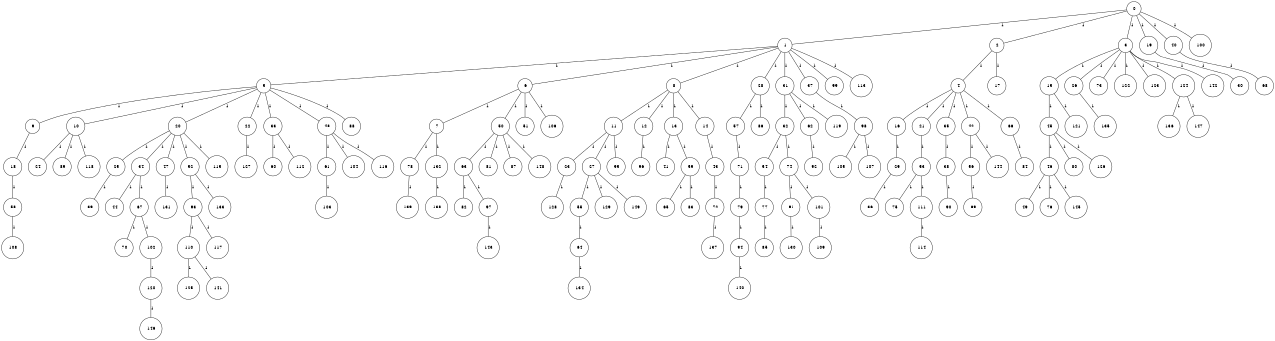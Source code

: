 graph G {
size="8.5,11;"
ratio = "expand;"
fixedsize="true;"
overlap="scale;"
node[shape=circle,width=.12,hight=.12,fontsize=12]
edge[fontsize=12]

0[label=" 0" color=black, pos="2.6708502,0.65079475!"];
1[label=" 1" color=black, pos="0.60885633,1.6703682!"];
2[label=" 2" color=black, pos="0.27111061,0.27703893!"];
3[label=" 3" color=black, pos="0.4505712,2.6491556!"];
4[label=" 4" color=black, pos="2.4834319,2.1167676!"];
5[label=" 5" color=black, pos="1.2649646,0.94380081!"];
6[label=" 6" color=black, pos="1.6660436,0.36857004!"];
7[label=" 7" color=black, pos="1.0215776,0.07841401!"];
8[label=" 8" color=black, pos="2.3121198,0.3932464!"];
9[label=" 9" color=black, pos="2.9690643,1.6280015!"];
10[label=" 10" color=black, pos="0.8105105,2.8912171!"];
11[label=" 11" color=black, pos="2.4994667,0.14285268!"];
12[label=" 12" color=black, pos="2.8346201,0.19918691!"];
13[label=" 13" color=black, pos="2.8566586,2.3890913!"];
14[label=" 14" color=black, pos="2.6172506,1.1477012!"];
15[label=" 15" color=black, pos="0.67467585,0.33125589!"];
16[label=" 16" color=black, pos="1.955324,0.90777174!"];
17[label=" 17" color=black, pos="1.7881169,1.1645633!"];
18[label=" 18" color=black, pos="1.4408137,1.8597091!"];
19[label=" 19" color=black, pos="0.5961531,0.92317904!"];
20[label=" 20" color=black, pos="0.26218205,0.53035791!"];
21[label=" 21" color=black, pos="1.2653537,0.64154278!"];
22[label=" 22" color=black, pos="0.67711054,1.5214324!"];
23[label=" 23" color=black, pos="1.0153593,1.338582!"];
24[label=" 24" color=black, pos="2.5771905,2.8950717!"];
25[label=" 25" color=black, pos="2.782127,1.9639349!"];
26[label=" 26" color=black, pos="2.1154154,0.16322104!"];
27[label=" 27" color=black, pos="0.82620577,0.14234173!"];
28[label=" 28" color=black, pos="0.20876604,2.2072284!"];
29[label=" 29" color=black, pos="0.59214884,2.356724!"];
30[label=" 30" color=black, pos="2.6380152,2.6210458!"];
31[label=" 31" color=black, pos="2.7308446,0.6240578!"];
32[label=" 32" color=black, pos="1.2059815,0.67334258!"];
33[label=" 33" color=black, pos="1.5787644,0.21104913!"];
34[label=" 34" color=black, pos="2.4609214,1.4057484!"];
35[label=" 35" color=black, pos="1.4606702,2.375515!"];
36[label=" 36" color=black, pos="2.2207897,1.143556!"];
37[label=" 37" color=black, pos="0.43151463,2.082198!"];
38[label=" 38" color=black, pos="1.3784363,0.72290435!"];
39[label=" 39" color=black, pos="1.6628715,1.417316!"];
40[label=" 40" color=black, pos="1.8660916,1.8569615!"];
41[label=" 41" color=black, pos="2.727936,1.1390359!"];
42[label=" 42" color=black, pos="1.4422808,0.47598466!"];
43[label=" 43" color=black, pos="1.0928744,2.5723873!"];
44[label=" 44" color=black, pos="0.4342431,1.1266027!"];
45[label=" 45" color=black, pos="0.21622331,1.9352876!"];
46[label=" 46" color=black, pos="0.91204444,2.7039405!"];
47[label=" 47" color=black, pos="1.0051541,1.4437689!"];
48[label=" 48" color=black, pos="2.2119151,2.3161018!"];
49[label=" 49" color=black, pos="0.36874109,0.12870861!"];
50[label=" 50" color=black, pos="1.999922,0.71397296!"];
51[label=" 51" color=black, pos="0.45619293,2.4064605!"];
52[label=" 52" color=black, pos="1.0023036,2.7561938!"];
53[label=" 53" color=black, pos="0.74186399,2.8131866!"];
54[label=" 54" color=black, pos="0.34967329,0.22882435!"];
55[label=" 55" color=black, pos="0.63838354,1.2260731!"];
56[label=" 56" color=black, pos="0.97332375,2.7901498!"];
57[label=" 57" color=black, pos="2.9973125,0.15308674!"];
58[label=" 58" color=black, pos="1.5235516,0.09003089!"];
59[label=" 59" color=black, pos="0.15341999,0.8701806!"];
60[label=" 60" color=black, pos="0.029554702,2.3742506!"];
61[label=" 61" color=black, pos="1.3178557,0.42532711!"];
62[label=" 62" color=black, pos="1.7045642,1.0223564!"];
63[label=" 63" color=black, pos="2.3267448,0.19324636!"];
64[label=" 64" color=black, pos="1.7906043,1.6421333!"];
65[label=" 65" color=black, pos="2.9022545,1.7851514!"];
66[label=" 66" color=black, pos="0.66227978,1.4055507!"];
67[label=" 67" color=black, pos="1.3716737,1.9714234!"];
68[label=" 68" color=black, pos="2.9021057,1.1726471!"];
69[label=" 69" color=black, pos="0.53311112,2.8874904!"];
70[label=" 70" color=black, pos="1.2521257,2.580623!"];
71[label=" 71" color=black, pos="0.15827629,0.87893893!"];
72[label=" 72" color=black, pos="2.7572655,2.7367975!"];
73[label=" 73" color=black, pos="2.3162924,0.085326189!"];
74[label=" 74" color=black, pos="1.3971312,2.7942719!"];
75[label=" 75" color=black, pos="2.7666082,1.1700333!"];
76[label=" 76" color=black, pos="0.1113693,2.8886754!"];
77[label=" 77" color=black, pos="0.94065458,1.8821557!"];
78[label=" 78" color=black, pos="0.68601257,0.77165067!"];
79[label=" 79" color=black, pos="0.23664814,1.7931695!"];
80[label=" 80" color=black, pos="2.1716619,2.6534337!"];
81[label=" 81" color=black, pos="2.0519159,0.46652639!"];
82[label=" 82" color=black, pos="1.2296368,0.21785194!"];
83[label=" 83" color=black, pos="1.0264936,0.66495899!"];
84[label=" 84" color=black, pos="1.7305656,0.78234334!"];
85[label=" 85" color=black, pos="1.3298001,2.8640004!"];
86[label=" 86" color=black, pos="2.1272778,1.8601015!"];
87[label=" 87" color=black, pos="1.2862407,0.35783962!"];
88[label=" 88" color=black, pos="2.183238,1.9458568!"];
89[label=" 89" color=black, pos="0.7500332,0.68420097!"];
90[label=" 90" color=black, pos="1.6731815,2.975915!"];
91[label=" 91" color=black, pos="2.2899381,0.83753804!"];
92[label=" 92" color=black, pos="2.1945084,0.6917239!"];
93[label=" 93" color=black, pos="2.2843804,1.5401212!"];
94[label=" 94" color=black, pos="2.1913754,2.7755842!"];
95[label=" 95" color=black, pos="0.053493719,0.93551867!"];
96[label=" 96" color=black, pos="2.1446971,1.4718856!"];
97[label=" 97" color=black, pos="0.29375868,2.8744003!"];
98[label=" 98" color=black, pos="1.0581395,0.6666153!"];
99[label=" 99" color=black, pos="0.49118942,0.36858138!"];
100[label=" 100" color=black, pos="1.1240347,2.2100063!"];
101[label=" 101" color=black, pos="1.6160296,2.8200734!"];
102[label=" 102" color=black, pos="1.1503502,1.2850211!"];
103[label=" 103" color=black, pos="2.7290814,1.4405756!"];
104[label=" 104" color=black, pos="0.10191525,2.7685089!"];
105[label=" 105" color=black, pos="0.068547854,1.3626141!"];
106[label=" 106" color=black, pos="0.49322464,2.474765!"];
107[label=" 107" color=black, pos="1.5333827,0.67011186!"];
108[label=" 108" color=black, pos="2.9036517,0.065832588!"];
109[label=" 109" color=black, pos="2.6302456,1.3270863!"];
110[label=" 110" color=black, pos="2.4815636,1.9844396!"];
111[label=" 111" color=black, pos="1.8326471,0.084423647!"];
112[label=" 112" color=black, pos="1.3374765,1.3302363!"];
113[label=" 113" color=black, pos="0.49584183,0.5327117!"];
114[label=" 114" color=black, pos="1.7220798,1.9734805!"];
115[label=" 115" color=black, pos="1.8508231,2.91288!"];
116[label=" 116" color=black, pos="2.5237105,2.2741561!"];
117[label=" 117" color=black, pos="0.86461858,2.9345519!"];
118[label=" 118" color=black, pos="0.21334972,2.5568272!"];
119[label=" 119" color=black, pos="1.3440067,2.9805592!"];
120[label=" 120" color=black, pos="0.49418346,1.0875075!"];
121[label=" 121" color=black, pos="0.0036459817,1.9790918!"];
122[label=" 122" color=black, pos="0.62769595,1.9811884!"];
123[label=" 123" color=black, pos="2.5961647,2.2329939!"];
124[label=" 124" color=black, pos="1.8727809,0.27383133!"];
125[label=" 125" color=black, pos="2.1083923,2.0835817!"];
126[label=" 126" color=black, pos="0.12737471,0.36773885!"];
127[label=" 127" color=black, pos="1.2816598,1.1528646!"];
128[label=" 128" color=black, pos="1.6590937,0.76586859!"];
129[label=" 129" color=black, pos="0.86059138,0.38846544!"];
130[label=" 130" color=black, pos="0.69753264,1.9668064!"];
131[label=" 131" color=black, pos="0.26372215,0.41357251!"];
132[label=" 132" color=black, pos="2.7069502,0.87390258!"];
133[label=" 133" color=black, pos="0.89578705,0.13708446!"];
134[label=" 134" color=black, pos="1.5978932,2.4945432!"];
135[label=" 135" color=black, pos="0.8531214,1.6553963!"];
136[label=" 136" color=black, pos="2.88778,0.1749547!"];
137[label=" 137" color=black, pos="2.1662253,1.2366587!"];
138[label=" 138" color=black, pos="0.93307395,0.15745521!"];
139[label=" 139" color=black, pos="1.4032653,2.3332992!"];
140[label=" 140" color=black, pos="2.2584316,2.925558!"];
141[label=" 141" color=black, pos="0.16468602,2.1773804!"];
142[label=" 142" color=black, pos="0.56746576,1.6421323!"];
143[label=" 143" color=black, pos="1.3193314,1.9328022!"];
144[label=" 144" color=black, pos="0.71879351,0.95548275!"];
145[label=" 145" color=black, pos="1.6711771,2.7487767!"];
146[label=" 146" color=black, pos="0.39560654,2.8010471!"];
147[label=" 147" color=black, pos="1.4772596,1.9090874!"];
148[label=" 148" color=black, pos="2.341548,0.88990975!"];
149[label=" 149" color=black, pos="1.8972879,2.2688133!"];
0--1[label="1"]
0--2[label="1"]
0--3[label="1"]
0--19[label="1"]
0--40[label="1"]
0--100[label="1"]
1--5[label="1"]
1--6[label="1"]
1--8[label="1"]
1--28[label="1"]
1--31[label="1"]
1--37[label="1"]
1--99[label="1"]
1--113[label="1"]
2--4[label="1"]
2--17[label="1"]
3--15[label="1"]
3--26[label="1"]
3--73[label="1"]
3--122[label="1"]
3--123[label="1"]
3--124[label="1"]
3--142[label="1"]
4--16[label="1"]
4--21[label="1"]
4--35[label="1"]
4--42[label="1"]
4--66[label="1"]
5--9[label="1"]
5--10[label="1"]
5--20[label="1"]
5--22[label="1"]
5--33[label="1"]
5--48[label="1"]
5--88[label="1"]
6--7[label="1"]
6--50[label="1"]
6--51[label="1"]
6--106[label="1"]
7--78[label="1"]
7--132[label="1"]
8--11[label="1"]
8--12[label="1"]
8--13[label="1"]
8--14[label="1"]
9--18[label="1"]
10--24[label="1"]
10--89[label="1"]
10--118[label="1"]
11--23[label="1"]
11--27[label="1"]
11--95[label="1"]
12--96[label="1"]
13--41[label="1"]
13--59[label="1"]
14--43[label="1"]
15--45[label="1"]
15--121[label="1"]
16--29[label="1"]
18--58[label="1"]
19--30[label="1"]
20--25[label="1"]
20--34[label="1"]
20--47[label="1"]
20--52[label="1"]
20--115[label="1"]
21--53[label="1"]
22--127[label="1"]
23--128[label="1"]
25--39[label="1"]
26--135[label="1"]
27--55[label="1"]
27--129[label="1"]
27--149[label="1"]
28--57[label="1"]
28--86[label="1"]
29--36[label="1"]
31--32[label="1"]
31--62[label="1"]
31--119[label="1"]
32--54[label="1"]
32--74[label="1"]
33--60[label="1"]
33--112[label="1"]
34--44[label="1"]
34--67[label="1"]
35--38[label="1"]
37--98[label="1"]
38--90[label="1"]
40--68[label="1"]
42--56[label="1"]
42--144[label="1"]
43--72[label="1"]
45--46[label="1"]
45--80[label="1"]
45--126[label="1"]
46--49[label="1"]
46--76[label="1"]
46--145[label="1"]
47--131[label="1"]
48--61[label="1"]
48--104[label="1"]
48--116[label="1"]
50--63[label="1"]
50--81[label="1"]
50--87[label="1"]
50--148[label="1"]
52--93[label="1"]
52--133[label="1"]
53--75[label="1"]
53--111[label="1"]
54--77[label="1"]
55--64[label="1"]
56--69[label="1"]
57--71[label="1"]
58--108[label="1"]
59--65[label="1"]
59--83[label="1"]
61--103[label="1"]
62--92[label="1"]
63--82[label="1"]
63--97[label="1"]
64--134[label="1"]
66--84[label="1"]
67--70[label="1"]
67--102[label="1"]
71--79[label="1"]
72--137[label="1"]
74--91[label="1"]
74--101[label="1"]
77--85[label="1"]
78--139[label="1"]
79--94[label="1"]
91--130[label="1"]
93--110[label="1"]
93--117[label="1"]
94--140[label="1"]
97--143[label="1"]
98--105[label="1"]
98--107[label="1"]
101--109[label="1"]
102--120[label="1"]
110--125[label="1"]
110--141[label="1"]
111--114[label="1"]
120--146[label="1"]
124--136[label="1"]
124--147[label="1"]
132--138[label="1"]

}
